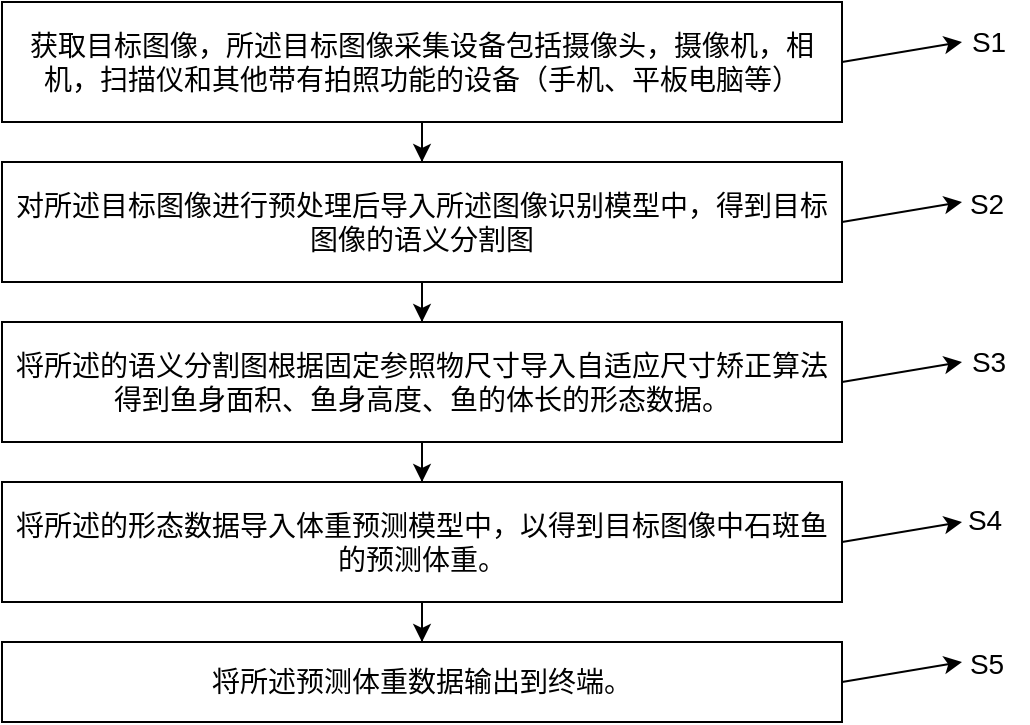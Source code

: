 <mxfile version="20.8.3" type="github">
  <diagram id="RCxopiRONtGBBYE8rwKr" name="第 1 页">
    <mxGraphModel dx="968" dy="439" grid="1" gridSize="10" guides="1" tooltips="1" connect="1" arrows="1" fold="1" page="1" pageScale="1" pageWidth="827" pageHeight="1169" math="0" shadow="0">
      <root>
        <mxCell id="0" />
        <mxCell id="1" parent="0" />
        <mxCell id="gUSeLqHoIDdgRjf-Up1d-14" style="edgeStyle=orthogonalEdgeStyle;rounded=0;orthogonalLoop=1;jettySize=auto;html=1;entryX=0.5;entryY=0;entryDx=0;entryDy=0;fontSize=14;" edge="1" parent="1" source="gUSeLqHoIDdgRjf-Up1d-2" target="gUSeLqHoIDdgRjf-Up1d-6">
          <mxGeometry relative="1" as="geometry" />
        </mxCell>
        <mxCell id="gUSeLqHoIDdgRjf-Up1d-2" value="&lt;font style=&quot;font-size: 14px;&quot;&gt;获取目标图像，所述目标图像采集设备包括摄像头，摄像机，相机，扫描仪和其他带有拍照功能的设备（手机、平板电脑等）&lt;/font&gt;" style="rounded=0;whiteSpace=wrap;html=1;" vertex="1" parent="1">
          <mxGeometry x="230" y="20" width="420" height="60" as="geometry" />
        </mxCell>
        <mxCell id="gUSeLqHoIDdgRjf-Up1d-5" style="edgeStyle=orthogonalEdgeStyle;rounded=0;orthogonalLoop=1;jettySize=auto;html=1;exitX=0.75;exitY=1;exitDx=0;exitDy=0;entryX=0.75;entryY=0.833;entryDx=0;entryDy=0;entryPerimeter=0;fontSize=14;" edge="1" source="gUSeLqHoIDdgRjf-Up1d-6" target="gUSeLqHoIDdgRjf-Up1d-6" parent="1">
          <mxGeometry relative="1" as="geometry" />
        </mxCell>
        <mxCell id="gUSeLqHoIDdgRjf-Up1d-15" style="edgeStyle=orthogonalEdgeStyle;rounded=0;orthogonalLoop=1;jettySize=auto;html=1;entryX=0.5;entryY=0;entryDx=0;entryDy=0;fontSize=14;" edge="1" parent="1" source="gUSeLqHoIDdgRjf-Up1d-6" target="gUSeLqHoIDdgRjf-Up1d-7">
          <mxGeometry relative="1" as="geometry" />
        </mxCell>
        <mxCell id="gUSeLqHoIDdgRjf-Up1d-6" value="&lt;span&gt;&lt;font style=&quot;font-size: 14px;&quot;&gt;对所述目标图像进行预处理后导入所述图像识别模型中，得到目标图像的语义分割图&lt;/font&gt;&lt;/span&gt;" style="rounded=0;whiteSpace=wrap;html=1;" vertex="1" parent="1">
          <mxGeometry x="230" y="100" width="420" height="60" as="geometry" />
        </mxCell>
        <mxCell id="gUSeLqHoIDdgRjf-Up1d-16" style="edgeStyle=orthogonalEdgeStyle;rounded=0;orthogonalLoop=1;jettySize=auto;html=1;entryX=0.5;entryY=0;entryDx=0;entryDy=0;fontSize=14;" edge="1" parent="1" source="gUSeLqHoIDdgRjf-Up1d-7" target="gUSeLqHoIDdgRjf-Up1d-8">
          <mxGeometry relative="1" as="geometry" />
        </mxCell>
        <mxCell id="gUSeLqHoIDdgRjf-Up1d-7" value="&lt;span style=&quot;font-size: 14px;&quot;&gt;将所述的语义分割图根据固定参照物尺寸导入自适应尺寸矫正算法得到鱼身面积、鱼身高度、鱼的体长的形态数据。&lt;/span&gt;" style="rounded=0;whiteSpace=wrap;html=1;" vertex="1" parent="1">
          <mxGeometry x="230" y="180" width="420" height="60" as="geometry" />
        </mxCell>
        <mxCell id="gUSeLqHoIDdgRjf-Up1d-20" style="edgeStyle=orthogonalEdgeStyle;rounded=0;orthogonalLoop=1;jettySize=auto;html=1;entryX=0.5;entryY=0;entryDx=0;entryDy=0;fontSize=14;" edge="1" parent="1" source="gUSeLqHoIDdgRjf-Up1d-8" target="gUSeLqHoIDdgRjf-Up1d-9">
          <mxGeometry relative="1" as="geometry" />
        </mxCell>
        <mxCell id="gUSeLqHoIDdgRjf-Up1d-8" value="&lt;span style=&quot;font-size: 14px;&quot;&gt;将所述的形态数据导入体重预测模型中，以得到目标图像中石斑鱼的预测体重。&lt;/span&gt;" style="rounded=0;whiteSpace=wrap;html=1;" vertex="1" parent="1">
          <mxGeometry x="230" y="260" width="420" height="60" as="geometry" />
        </mxCell>
        <mxCell id="gUSeLqHoIDdgRjf-Up1d-9" value="&lt;span style=&quot;font-size: 14px;&quot;&gt;将所述预测体重数据输出到终端。&lt;/span&gt;" style="rounded=0;whiteSpace=wrap;html=1;" vertex="1" parent="1">
          <mxGeometry x="230" y="340" width="420" height="40" as="geometry" />
        </mxCell>
        <mxCell id="gUSeLqHoIDdgRjf-Up1d-22" value="" style="endArrow=classic;html=1;rounded=0;fontSize=14;" edge="1" parent="1">
          <mxGeometry width="50" height="50" relative="1" as="geometry">
            <mxPoint x="650" y="130" as="sourcePoint" />
            <mxPoint x="710" y="120" as="targetPoint" />
          </mxGeometry>
        </mxCell>
        <mxCell id="gUSeLqHoIDdgRjf-Up1d-25" value="" style="endArrow=classic;html=1;rounded=0;fontSize=14;" edge="1" parent="1">
          <mxGeometry width="50" height="50" relative="1" as="geometry">
            <mxPoint x="650" y="50" as="sourcePoint" />
            <mxPoint x="710" y="40" as="targetPoint" />
          </mxGeometry>
        </mxCell>
        <mxCell id="gUSeLqHoIDdgRjf-Up1d-26" value="" style="endArrow=classic;html=1;rounded=0;fontSize=14;" edge="1" parent="1">
          <mxGeometry width="50" height="50" relative="1" as="geometry">
            <mxPoint x="650" y="210" as="sourcePoint" />
            <mxPoint x="710" y="200" as="targetPoint" />
          </mxGeometry>
        </mxCell>
        <mxCell id="gUSeLqHoIDdgRjf-Up1d-27" value="" style="endArrow=classic;html=1;rounded=0;fontSize=14;" edge="1" parent="1">
          <mxGeometry width="50" height="50" relative="1" as="geometry">
            <mxPoint x="650" y="290" as="sourcePoint" />
            <mxPoint x="710" y="280" as="targetPoint" />
          </mxGeometry>
        </mxCell>
        <mxCell id="gUSeLqHoIDdgRjf-Up1d-28" value="" style="endArrow=classic;html=1;rounded=0;fontSize=14;" edge="1" parent="1">
          <mxGeometry width="50" height="50" relative="1" as="geometry">
            <mxPoint x="650" y="360" as="sourcePoint" />
            <mxPoint x="710" y="350" as="targetPoint" />
          </mxGeometry>
        </mxCell>
        <mxCell id="gUSeLqHoIDdgRjf-Up1d-29" value="S1" style="text;html=1;align=center;verticalAlign=middle;resizable=0;points=[];autosize=1;strokeColor=none;fillColor=none;fontSize=14;" vertex="1" parent="1">
          <mxGeometry x="703" y="25" width="40" height="30" as="geometry" />
        </mxCell>
        <mxCell id="gUSeLqHoIDdgRjf-Up1d-30" value="S2" style="text;html=1;align=center;verticalAlign=middle;resizable=0;points=[];autosize=1;strokeColor=none;fillColor=none;fontSize=14;" vertex="1" parent="1">
          <mxGeometry x="702" y="106" width="40" height="30" as="geometry" />
        </mxCell>
        <mxCell id="gUSeLqHoIDdgRjf-Up1d-31" value="S3" style="text;html=1;align=center;verticalAlign=middle;resizable=0;points=[];autosize=1;strokeColor=none;fillColor=none;fontSize=14;" vertex="1" parent="1">
          <mxGeometry x="703" y="185" width="40" height="30" as="geometry" />
        </mxCell>
        <mxCell id="gUSeLqHoIDdgRjf-Up1d-32" value="S4" style="text;html=1;align=center;verticalAlign=middle;resizable=0;points=[];autosize=1;strokeColor=none;fillColor=none;fontSize=14;" vertex="1" parent="1">
          <mxGeometry x="701" y="264" width="40" height="30" as="geometry" />
        </mxCell>
        <mxCell id="gUSeLqHoIDdgRjf-Up1d-33" value="S5" style="text;html=1;align=center;verticalAlign=middle;resizable=0;points=[];autosize=1;strokeColor=none;fillColor=none;fontSize=14;" vertex="1" parent="1">
          <mxGeometry x="702" y="336" width="40" height="30" as="geometry" />
        </mxCell>
      </root>
    </mxGraphModel>
  </diagram>
</mxfile>
